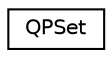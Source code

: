 digraph "Graphical Class Hierarchy"
{
 // LATEX_PDF_SIZE
  edge [fontname="Helvetica",fontsize="10",labelfontname="Helvetica",labelfontsize="10"];
  node [fontname="Helvetica",fontsize="10",shape=record];
  rankdir="LR";
  Node0 [label="QPSet",height=0.2,width=0.4,color="black", fillcolor="white", style="filled",URL="$qpset_8h.html#struct_q_p_set",tooltip="Priority Set of up to 32 elements."];
}

